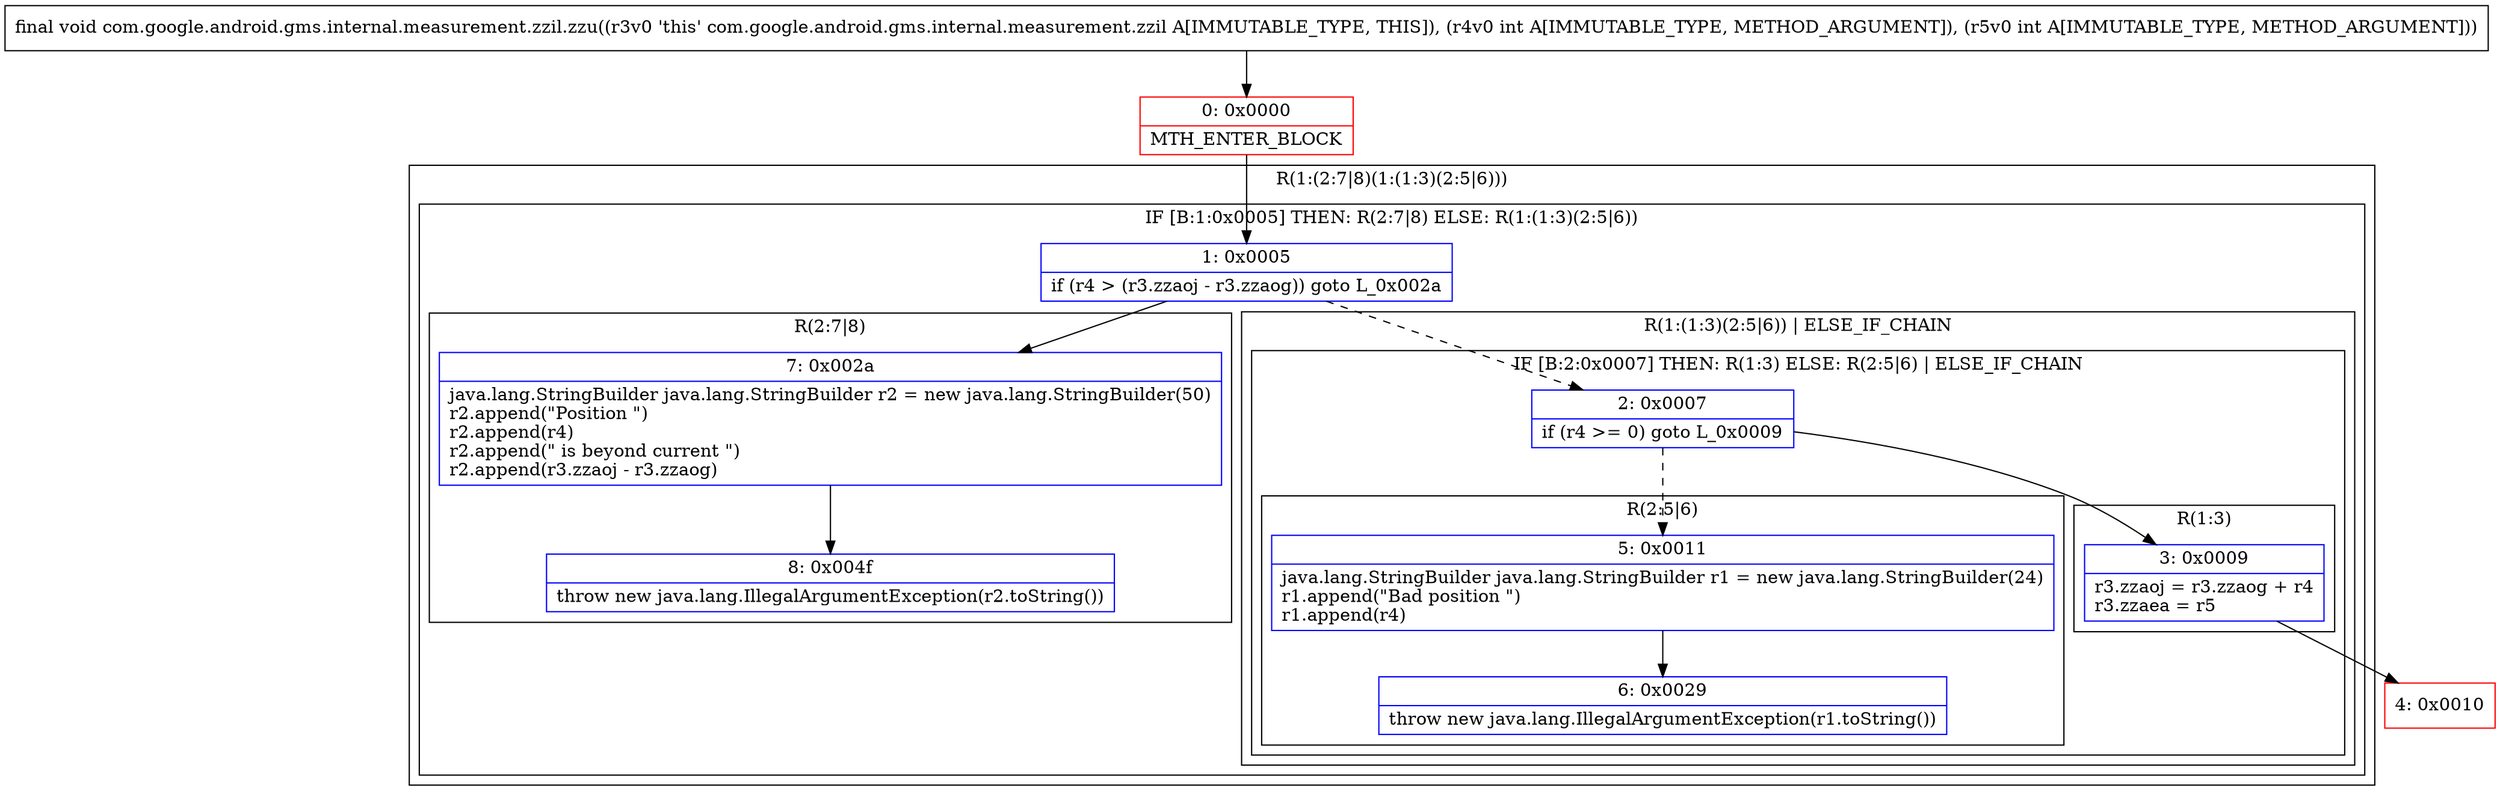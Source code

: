 digraph "CFG forcom.google.android.gms.internal.measurement.zzil.zzu(II)V" {
subgraph cluster_Region_1826594865 {
label = "R(1:(2:7|8)(1:(1:3)(2:5|6)))";
node [shape=record,color=blue];
subgraph cluster_IfRegion_1088174317 {
label = "IF [B:1:0x0005] THEN: R(2:7|8) ELSE: R(1:(1:3)(2:5|6))";
node [shape=record,color=blue];
Node_1 [shape=record,label="{1\:\ 0x0005|if (r4 \> (r3.zzaoj \- r3.zzaog)) goto L_0x002a\l}"];
subgraph cluster_Region_1638500059 {
label = "R(2:7|8)";
node [shape=record,color=blue];
Node_7 [shape=record,label="{7\:\ 0x002a|java.lang.StringBuilder java.lang.StringBuilder r2 = new java.lang.StringBuilder(50)\lr2.append(\"Position \")\lr2.append(r4)\lr2.append(\" is beyond current \")\lr2.append(r3.zzaoj \- r3.zzaog)\l}"];
Node_8 [shape=record,label="{8\:\ 0x004f|throw new java.lang.IllegalArgumentException(r2.toString())\l}"];
}
subgraph cluster_Region_1556280443 {
label = "R(1:(1:3)(2:5|6)) | ELSE_IF_CHAIN\l";
node [shape=record,color=blue];
subgraph cluster_IfRegion_669415922 {
label = "IF [B:2:0x0007] THEN: R(1:3) ELSE: R(2:5|6) | ELSE_IF_CHAIN\l";
node [shape=record,color=blue];
Node_2 [shape=record,label="{2\:\ 0x0007|if (r4 \>= 0) goto L_0x0009\l}"];
subgraph cluster_Region_917084951 {
label = "R(1:3)";
node [shape=record,color=blue];
Node_3 [shape=record,label="{3\:\ 0x0009|r3.zzaoj = r3.zzaog + r4\lr3.zzaea = r5\l}"];
}
subgraph cluster_Region_710400067 {
label = "R(2:5|6)";
node [shape=record,color=blue];
Node_5 [shape=record,label="{5\:\ 0x0011|java.lang.StringBuilder java.lang.StringBuilder r1 = new java.lang.StringBuilder(24)\lr1.append(\"Bad position \")\lr1.append(r4)\l}"];
Node_6 [shape=record,label="{6\:\ 0x0029|throw new java.lang.IllegalArgumentException(r1.toString())\l}"];
}
}
}
}
}
Node_0 [shape=record,color=red,label="{0\:\ 0x0000|MTH_ENTER_BLOCK\l}"];
Node_4 [shape=record,color=red,label="{4\:\ 0x0010}"];
MethodNode[shape=record,label="{final void com.google.android.gms.internal.measurement.zzil.zzu((r3v0 'this' com.google.android.gms.internal.measurement.zzil A[IMMUTABLE_TYPE, THIS]), (r4v0 int A[IMMUTABLE_TYPE, METHOD_ARGUMENT]), (r5v0 int A[IMMUTABLE_TYPE, METHOD_ARGUMENT])) }"];
MethodNode -> Node_0;
Node_1 -> Node_2[style=dashed];
Node_1 -> Node_7;
Node_7 -> Node_8;
Node_2 -> Node_3;
Node_2 -> Node_5[style=dashed];
Node_3 -> Node_4;
Node_5 -> Node_6;
Node_0 -> Node_1;
}

